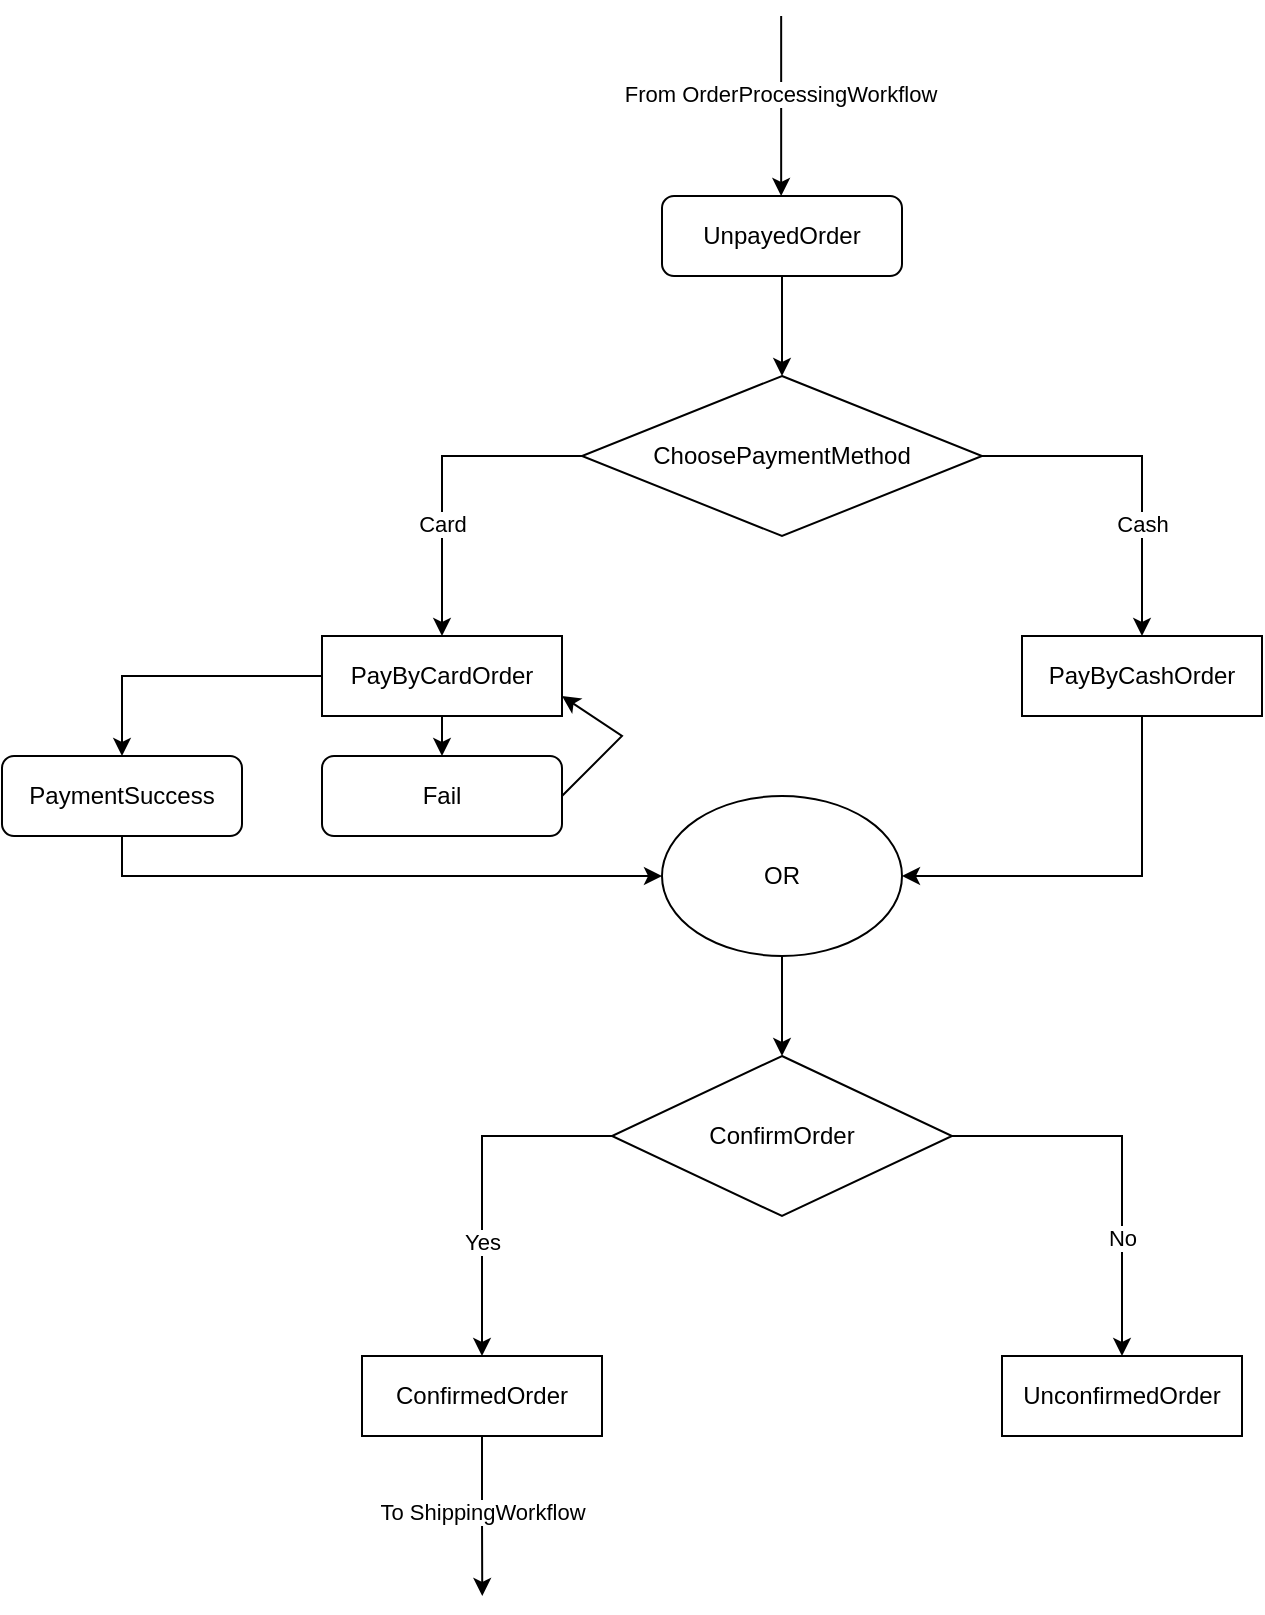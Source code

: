 <mxfile version="22.0.2" type="device">
  <diagram id="C5RBs43oDa-KdzZeNtuy" name="Page-1">
    <mxGraphModel dx="1418" dy="820" grid="1" gridSize="10" guides="1" tooltips="1" connect="1" arrows="1" fold="1" page="1" pageScale="1" pageWidth="827" pageHeight="1169" math="0" shadow="0">
      <root>
        <mxCell id="WIyWlLk6GJQsqaUBKTNV-0" />
        <mxCell id="WIyWlLk6GJQsqaUBKTNV-1" parent="WIyWlLk6GJQsqaUBKTNV-0" />
        <mxCell id="rWSw8ZnRSu_el6dS1RgI-4" style="edgeStyle=orthogonalEdgeStyle;rounded=0;orthogonalLoop=1;jettySize=auto;html=1;entryX=0.5;entryY=0;entryDx=0;entryDy=0;" parent="WIyWlLk6GJQsqaUBKTNV-1" source="WIyWlLk6GJQsqaUBKTNV-3" target="rWSw8ZnRSu_el6dS1RgI-2" edge="1">
          <mxGeometry relative="1" as="geometry" />
        </mxCell>
        <mxCell id="WIyWlLk6GJQsqaUBKTNV-3" value="UnpayedOrder" style="rounded=1;whiteSpace=wrap;html=1;fontSize=12;glass=0;strokeWidth=1;shadow=0;" parent="WIyWlLk6GJQsqaUBKTNV-1" vertex="1">
          <mxGeometry x="350" y="140" width="120" height="40" as="geometry" />
        </mxCell>
        <mxCell id="rWSw8ZnRSu_el6dS1RgI-0" value="" style="endArrow=classic;html=1;rounded=0;" parent="WIyWlLk6GJQsqaUBKTNV-1" edge="1">
          <mxGeometry width="50" height="50" relative="1" as="geometry">
            <mxPoint x="409.58" y="50" as="sourcePoint" />
            <mxPoint x="409.58" y="140" as="targetPoint" />
          </mxGeometry>
        </mxCell>
        <mxCell id="rWSw8ZnRSu_el6dS1RgI-1" value="From OrderProcessingWorkflow" style="edgeLabel;html=1;align=center;verticalAlign=middle;resizable=0;points=[];" parent="rWSw8ZnRSu_el6dS1RgI-0" vertex="1" connectable="0">
          <mxGeometry x="-0.133" y="-1" relative="1" as="geometry">
            <mxPoint as="offset" />
          </mxGeometry>
        </mxCell>
        <mxCell id="rWSw8ZnRSu_el6dS1RgI-7" style="edgeStyle=orthogonalEdgeStyle;rounded=0;orthogonalLoop=1;jettySize=auto;html=1;exitX=0;exitY=0.5;exitDx=0;exitDy=0;entryX=0.5;entryY=0;entryDx=0;entryDy=0;" parent="WIyWlLk6GJQsqaUBKTNV-1" source="rWSw8ZnRSu_el6dS1RgI-2" target="rWSw8ZnRSu_el6dS1RgI-5" edge="1">
          <mxGeometry relative="1" as="geometry" />
        </mxCell>
        <mxCell id="rWSw8ZnRSu_el6dS1RgI-9" value="Card" style="edgeLabel;html=1;align=center;verticalAlign=middle;resizable=0;points=[];" parent="rWSw8ZnRSu_el6dS1RgI-7" vertex="1" connectable="0">
          <mxGeometry x="0.303" relative="1" as="geometry">
            <mxPoint as="offset" />
          </mxGeometry>
        </mxCell>
        <mxCell id="rWSw8ZnRSu_el6dS1RgI-8" style="edgeStyle=orthogonalEdgeStyle;rounded=0;orthogonalLoop=1;jettySize=auto;html=1;exitX=1;exitY=0.5;exitDx=0;exitDy=0;entryX=0.5;entryY=0;entryDx=0;entryDy=0;" parent="WIyWlLk6GJQsqaUBKTNV-1" source="rWSw8ZnRSu_el6dS1RgI-2" target="rWSw8ZnRSu_el6dS1RgI-6" edge="1">
          <mxGeometry relative="1" as="geometry" />
        </mxCell>
        <mxCell id="rWSw8ZnRSu_el6dS1RgI-10" value="Cash" style="edgeLabel;html=1;align=center;verticalAlign=middle;resizable=0;points=[];" parent="rWSw8ZnRSu_el6dS1RgI-8" vertex="1" connectable="0">
          <mxGeometry x="0.336" relative="1" as="geometry">
            <mxPoint as="offset" />
          </mxGeometry>
        </mxCell>
        <mxCell id="rWSw8ZnRSu_el6dS1RgI-2" value="ChoosePaymentMethod" style="rhombus;whiteSpace=wrap;html=1;" parent="WIyWlLk6GJQsqaUBKTNV-1" vertex="1">
          <mxGeometry x="310" y="230" width="200" height="80" as="geometry" />
        </mxCell>
        <mxCell id="rWSw8ZnRSu_el6dS1RgI-5" value="PayByCardOrder" style="rounded=0;whiteSpace=wrap;html=1;" parent="WIyWlLk6GJQsqaUBKTNV-1" vertex="1">
          <mxGeometry x="180" y="360" width="120" height="40" as="geometry" />
        </mxCell>
        <mxCell id="rWSw8ZnRSu_el6dS1RgI-13" style="edgeStyle=orthogonalEdgeStyle;rounded=0;orthogonalLoop=1;jettySize=auto;html=1;exitX=0.5;exitY=1;exitDx=0;exitDy=0;entryX=1;entryY=0.5;entryDx=0;entryDy=0;" parent="WIyWlLk6GJQsqaUBKTNV-1" source="rWSw8ZnRSu_el6dS1RgI-6" target="rWSw8ZnRSu_el6dS1RgI-11" edge="1">
          <mxGeometry relative="1" as="geometry" />
        </mxCell>
        <mxCell id="rWSw8ZnRSu_el6dS1RgI-6" value="PayByCashOrder" style="rounded=0;whiteSpace=wrap;html=1;" parent="WIyWlLk6GJQsqaUBKTNV-1" vertex="1">
          <mxGeometry x="530" y="360" width="120" height="40" as="geometry" />
        </mxCell>
        <mxCell id="rWSw8ZnRSu_el6dS1RgI-15" style="edgeStyle=orthogonalEdgeStyle;rounded=0;orthogonalLoop=1;jettySize=auto;html=1;exitX=0.5;exitY=1;exitDx=0;exitDy=0;entryX=0.5;entryY=0;entryDx=0;entryDy=0;" parent="WIyWlLk6GJQsqaUBKTNV-1" source="rWSw8ZnRSu_el6dS1RgI-11" target="rWSw8ZnRSu_el6dS1RgI-14" edge="1">
          <mxGeometry relative="1" as="geometry" />
        </mxCell>
        <mxCell id="rWSw8ZnRSu_el6dS1RgI-11" value="OR" style="ellipse;whiteSpace=wrap;html=1;" parent="WIyWlLk6GJQsqaUBKTNV-1" vertex="1">
          <mxGeometry x="350" y="440" width="120" height="80" as="geometry" />
        </mxCell>
        <mxCell id="rWSw8ZnRSu_el6dS1RgI-19" style="edgeStyle=orthogonalEdgeStyle;rounded=0;orthogonalLoop=1;jettySize=auto;html=1;exitX=0;exitY=0.5;exitDx=0;exitDy=0;entryX=0.5;entryY=0;entryDx=0;entryDy=0;" parent="WIyWlLk6GJQsqaUBKTNV-1" source="rWSw8ZnRSu_el6dS1RgI-14" target="rWSw8ZnRSu_el6dS1RgI-17" edge="1">
          <mxGeometry relative="1" as="geometry" />
        </mxCell>
        <mxCell id="rWSw8ZnRSu_el6dS1RgI-21" value="Yes" style="edgeLabel;html=1;align=center;verticalAlign=middle;resizable=0;points=[];" parent="rWSw8ZnRSu_el6dS1RgI-19" vertex="1" connectable="0">
          <mxGeometry x="0.35" relative="1" as="geometry">
            <mxPoint as="offset" />
          </mxGeometry>
        </mxCell>
        <mxCell id="rWSw8ZnRSu_el6dS1RgI-20" style="edgeStyle=orthogonalEdgeStyle;rounded=0;orthogonalLoop=1;jettySize=auto;html=1;exitX=1;exitY=0.5;exitDx=0;exitDy=0;entryX=0.5;entryY=0;entryDx=0;entryDy=0;" parent="WIyWlLk6GJQsqaUBKTNV-1" source="rWSw8ZnRSu_el6dS1RgI-14" target="rWSw8ZnRSu_el6dS1RgI-18" edge="1">
          <mxGeometry relative="1" as="geometry" />
        </mxCell>
        <mxCell id="rWSw8ZnRSu_el6dS1RgI-22" value="No" style="edgeLabel;html=1;align=center;verticalAlign=middle;resizable=0;points=[];" parent="rWSw8ZnRSu_el6dS1RgI-20" vertex="1" connectable="0">
          <mxGeometry x="0.395" relative="1" as="geometry">
            <mxPoint as="offset" />
          </mxGeometry>
        </mxCell>
        <mxCell id="rWSw8ZnRSu_el6dS1RgI-14" value="ConfirmOrder" style="rhombus;whiteSpace=wrap;html=1;" parent="WIyWlLk6GJQsqaUBKTNV-1" vertex="1">
          <mxGeometry x="325" y="570" width="170" height="80" as="geometry" />
        </mxCell>
        <mxCell id="rWSw8ZnRSu_el6dS1RgI-23" style="edgeStyle=orthogonalEdgeStyle;rounded=0;orthogonalLoop=1;jettySize=auto;html=1;exitX=0.5;exitY=1;exitDx=0;exitDy=0;" parent="WIyWlLk6GJQsqaUBKTNV-1" source="rWSw8ZnRSu_el6dS1RgI-17" edge="1">
          <mxGeometry relative="1" as="geometry">
            <mxPoint x="260.138" y="840" as="targetPoint" />
          </mxGeometry>
        </mxCell>
        <mxCell id="rWSw8ZnRSu_el6dS1RgI-24" value="To ShippingWorkflow" style="edgeLabel;html=1;align=center;verticalAlign=middle;resizable=0;points=[];" parent="rWSw8ZnRSu_el6dS1RgI-23" vertex="1" connectable="0">
          <mxGeometry x="-0.068" relative="1" as="geometry">
            <mxPoint as="offset" />
          </mxGeometry>
        </mxCell>
        <mxCell id="rWSw8ZnRSu_el6dS1RgI-17" value="ConfirmedOrder" style="rounded=0;whiteSpace=wrap;html=1;" parent="WIyWlLk6GJQsqaUBKTNV-1" vertex="1">
          <mxGeometry x="200" y="720" width="120" height="40" as="geometry" />
        </mxCell>
        <mxCell id="rWSw8ZnRSu_el6dS1RgI-18" value="UnconfirmedOrder" style="rounded=0;whiteSpace=wrap;html=1;" parent="WIyWlLk6GJQsqaUBKTNV-1" vertex="1">
          <mxGeometry x="520" y="720" width="120" height="40" as="geometry" />
        </mxCell>
        <mxCell id="PdPI2fdfAep7W3InkQ5d-0" value="" style="endArrow=classic;html=1;rounded=0;exitX=0.5;exitY=1;exitDx=0;exitDy=0;entryX=0.5;entryY=0;entryDx=0;entryDy=0;" edge="1" parent="WIyWlLk6GJQsqaUBKTNV-1" source="rWSw8ZnRSu_el6dS1RgI-5" target="PdPI2fdfAep7W3InkQ5d-3">
          <mxGeometry width="50" height="50" relative="1" as="geometry">
            <mxPoint x="215" y="470" as="sourcePoint" />
            <mxPoint x="240" y="440" as="targetPoint" />
          </mxGeometry>
        </mxCell>
        <mxCell id="PdPI2fdfAep7W3InkQ5d-1" value="PaymentSuccess" style="rounded=1;whiteSpace=wrap;html=1;fontSize=12;glass=0;strokeWidth=1;shadow=0;" vertex="1" parent="WIyWlLk6GJQsqaUBKTNV-1">
          <mxGeometry x="20" y="420" width="120" height="40" as="geometry" />
        </mxCell>
        <mxCell id="PdPI2fdfAep7W3InkQ5d-2" value="" style="endArrow=classic;html=1;rounded=0;exitX=0;exitY=0.5;exitDx=0;exitDy=0;entryX=0.5;entryY=0;entryDx=0;entryDy=0;" edge="1" parent="WIyWlLk6GJQsqaUBKTNV-1" source="rWSw8ZnRSu_el6dS1RgI-5" target="PdPI2fdfAep7W3InkQ5d-1">
          <mxGeometry width="50" height="50" relative="1" as="geometry">
            <mxPoint x="70" y="420" as="sourcePoint" />
            <mxPoint x="80" y="380" as="targetPoint" />
            <Array as="points">
              <mxPoint x="80" y="380" />
            </Array>
          </mxGeometry>
        </mxCell>
        <mxCell id="PdPI2fdfAep7W3InkQ5d-3" value="Fail" style="rounded=1;whiteSpace=wrap;html=1;fontSize=12;glass=0;strokeWidth=1;shadow=0;" vertex="1" parent="WIyWlLk6GJQsqaUBKTNV-1">
          <mxGeometry x="180" y="420" width="120" height="40" as="geometry" />
        </mxCell>
        <mxCell id="PdPI2fdfAep7W3InkQ5d-5" value="" style="endArrow=classic;html=1;rounded=0;entryX=1;entryY=0.75;entryDx=0;entryDy=0;" edge="1" parent="WIyWlLk6GJQsqaUBKTNV-1" target="rWSw8ZnRSu_el6dS1RgI-5">
          <mxGeometry width="50" height="50" relative="1" as="geometry">
            <mxPoint x="300" y="440" as="sourcePoint" />
            <mxPoint x="350" y="390" as="targetPoint" />
            <Array as="points">
              <mxPoint x="330" y="410" />
            </Array>
          </mxGeometry>
        </mxCell>
        <mxCell id="PdPI2fdfAep7W3InkQ5d-6" value="" style="endArrow=classic;html=1;rounded=0;entryX=0;entryY=0.5;entryDx=0;entryDy=0;exitX=0.5;exitY=1;exitDx=0;exitDy=0;" edge="1" parent="WIyWlLk6GJQsqaUBKTNV-1" source="PdPI2fdfAep7W3InkQ5d-1" target="rWSw8ZnRSu_el6dS1RgI-11">
          <mxGeometry width="50" height="50" relative="1" as="geometry">
            <mxPoint x="80" y="480" as="sourcePoint" />
            <mxPoint x="230" y="480" as="targetPoint" />
            <Array as="points">
              <mxPoint x="80" y="480" />
            </Array>
          </mxGeometry>
        </mxCell>
      </root>
    </mxGraphModel>
  </diagram>
</mxfile>
